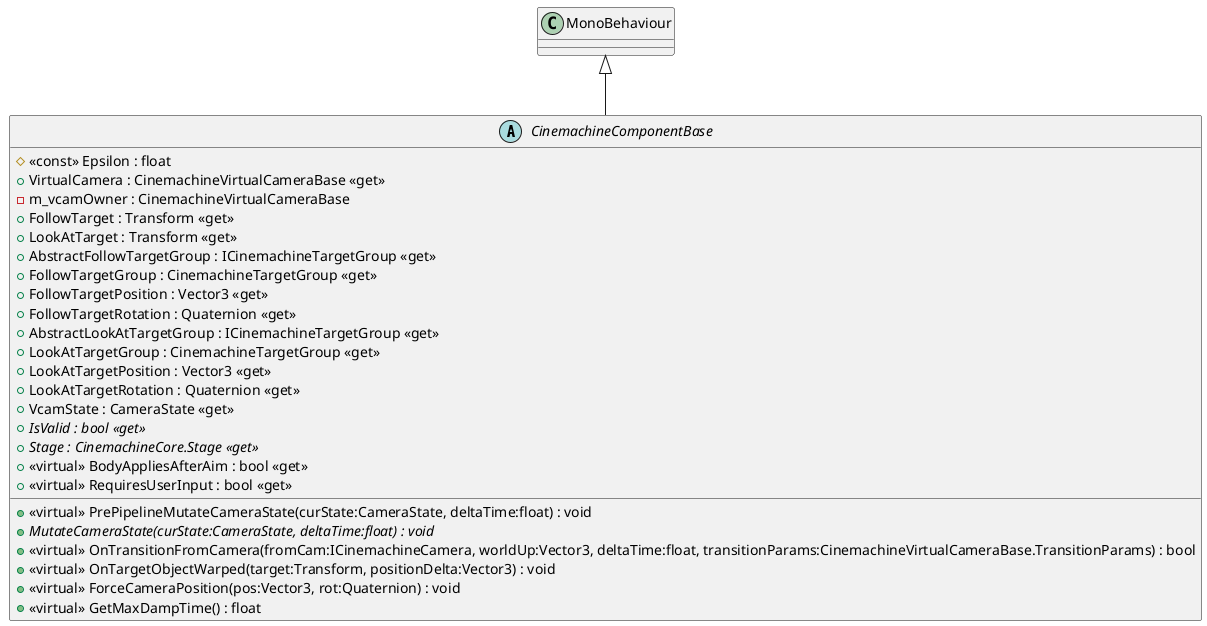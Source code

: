 @startuml
abstract class CinemachineComponentBase {
    # <<const>> Epsilon : float
    + VirtualCamera : CinemachineVirtualCameraBase <<get>>
    - m_vcamOwner : CinemachineVirtualCameraBase
    + FollowTarget : Transform <<get>>
    + LookAtTarget : Transform <<get>>
    + AbstractFollowTargetGroup : ICinemachineTargetGroup <<get>>
    + FollowTargetGroup : CinemachineTargetGroup <<get>>
    + FollowTargetPosition : Vector3 <<get>>
    + FollowTargetRotation : Quaternion <<get>>
    + AbstractLookAtTargetGroup : ICinemachineTargetGroup <<get>>
    + LookAtTargetGroup : CinemachineTargetGroup <<get>>
    + LookAtTargetPosition : Vector3 <<get>>
    + LookAtTargetRotation : Quaternion <<get>>
    + VcamState : CameraState <<get>>
    + {abstract} IsValid : bool <<get>>
    + <<virtual>> PrePipelineMutateCameraState(curState:CameraState, deltaTime:float) : void
    + {abstract} Stage : CinemachineCore.Stage <<get>>
    + <<virtual>> BodyAppliesAfterAim : bool <<get>>
    + {abstract} MutateCameraState(curState:CameraState, deltaTime:float) : void
    + <<virtual>> OnTransitionFromCamera(fromCam:ICinemachineCamera, worldUp:Vector3, deltaTime:float, transitionParams:CinemachineVirtualCameraBase.TransitionParams) : bool
    + <<virtual>> OnTargetObjectWarped(target:Transform, positionDelta:Vector3) : void
    + <<virtual>> ForceCameraPosition(pos:Vector3, rot:Quaternion) : void
    + <<virtual>> GetMaxDampTime() : float
    + <<virtual>> RequiresUserInput : bool <<get>>
}
MonoBehaviour <|-- CinemachineComponentBase
@enduml
